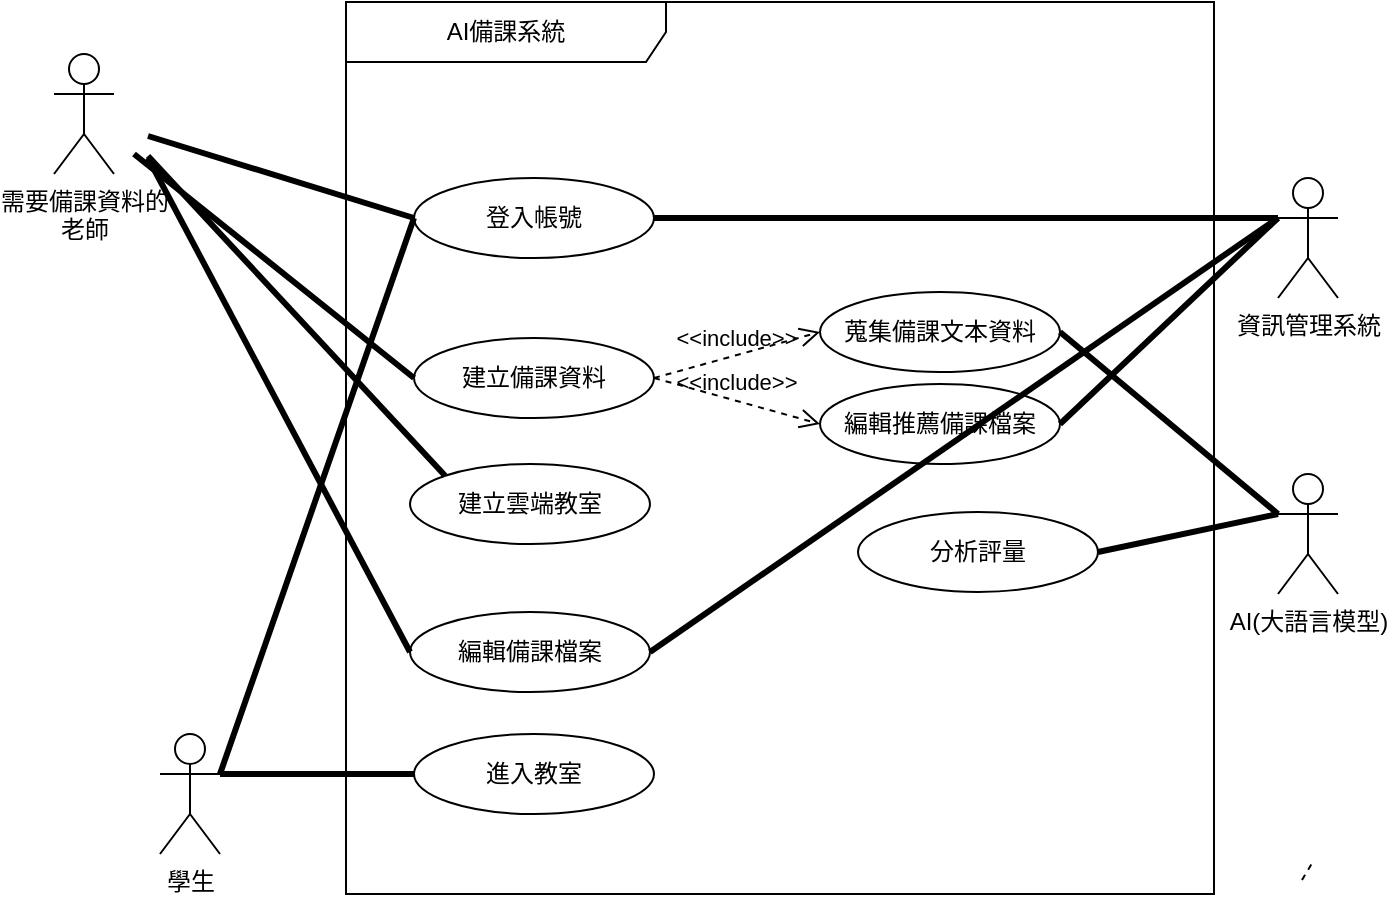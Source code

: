 <mxfile version="25.0.3">
  <diagram name="第 1 页" id="H2TznUmvJiQQ8Nd20iMS">
    <mxGraphModel dx="1034" dy="5127" grid="1" gridSize="10" guides="1" tooltips="1" connect="1" arrows="1" fold="1" page="1" pageScale="1" pageWidth="3300" pageHeight="4681" math="0" shadow="0">
      <root>
        <mxCell id="0" />
        <mxCell id="1" parent="0" />
        <mxCell id="CziYM-y-jJqnJA0qJ0Aq-1" value="需要備課資料的&lt;div&gt;老師&lt;/div&gt;&lt;div&gt;&lt;br&gt;&lt;/div&gt;" style="shape=umlActor;verticalLabelPosition=bottom;verticalAlign=top;html=1;" vertex="1" parent="1">
          <mxGeometry x="30" y="-360" width="30" height="60" as="geometry" />
        </mxCell>
        <mxCell id="CziYM-y-jJqnJA0qJ0Aq-2" value="AI備課系統" style="shape=umlFrame;whiteSpace=wrap;html=1;pointerEvents=0;recursiveResize=0;container=1;collapsible=0;width=160;" vertex="1" parent="1">
          <mxGeometry x="176" y="-386" width="434" height="446" as="geometry" />
        </mxCell>
        <mxCell id="CziYM-y-jJqnJA0qJ0Aq-3" value="登入帳號" style="ellipse;html=1;whiteSpace=wrap;" vertex="1" parent="CziYM-y-jJqnJA0qJ0Aq-2">
          <mxGeometry x="34" y="88" width="120" height="40" as="geometry" />
        </mxCell>
        <mxCell id="CziYM-y-jJqnJA0qJ0Aq-4" value="&lt;div&gt;蒐集備課文本資料&lt;/div&gt;" style="ellipse;html=1;whiteSpace=wrap;" vertex="1" parent="CziYM-y-jJqnJA0qJ0Aq-2">
          <mxGeometry x="237" y="145" width="120" height="40" as="geometry" />
        </mxCell>
        <mxCell id="CziYM-y-jJqnJA0qJ0Aq-12" value="建立雲端教室" style="ellipse;html=1;whiteSpace=wrap;" vertex="1" parent="CziYM-y-jJqnJA0qJ0Aq-2">
          <mxGeometry x="32" y="231" width="120" height="40" as="geometry" />
        </mxCell>
        <mxCell id="CziYM-y-jJqnJA0qJ0Aq-15" value="建立備課資料" style="ellipse;html=1;whiteSpace=wrap;" vertex="1" parent="CziYM-y-jJqnJA0qJ0Aq-2">
          <mxGeometry x="34" y="168" width="120" height="40" as="geometry" />
        </mxCell>
        <mxCell id="CziYM-y-jJqnJA0qJ0Aq-16" value="&amp;lt;&amp;lt;include&amp;gt;&amp;gt;" style="endArrow=open;startArrow=none;endFill=0;startFill=0;endSize=8;html=1;verticalAlign=bottom;dashed=1;labelBackgroundColor=none;rounded=0;exitX=1;exitY=0.5;exitDx=0;exitDy=0;entryX=0;entryY=0.5;entryDx=0;entryDy=0;" edge="1" parent="CziYM-y-jJqnJA0qJ0Aq-2" source="CziYM-y-jJqnJA0qJ0Aq-15" target="CziYM-y-jJqnJA0qJ0Aq-4">
          <mxGeometry width="160" relative="1" as="geometry">
            <mxPoint x="165" y="69.5" as="sourcePoint" />
            <mxPoint x="283" y="69.5" as="targetPoint" />
          </mxGeometry>
        </mxCell>
        <mxCell id="CziYM-y-jJqnJA0qJ0Aq-18" value="編輯推薦備課檔案" style="ellipse;html=1;whiteSpace=wrap;" vertex="1" parent="CziYM-y-jJqnJA0qJ0Aq-2">
          <mxGeometry x="237" y="191" width="120" height="40" as="geometry" />
        </mxCell>
        <mxCell id="CziYM-y-jJqnJA0qJ0Aq-19" value="&amp;lt;&amp;lt;include&amp;gt;&amp;gt;" style="endArrow=open;startArrow=none;endFill=0;startFill=0;endSize=8;html=1;verticalAlign=bottom;dashed=1;labelBackgroundColor=none;rounded=0;exitX=1;exitY=0.5;exitDx=0;exitDy=0;entryX=0;entryY=0.5;entryDx=0;entryDy=0;" edge="1" parent="CziYM-y-jJqnJA0qJ0Aq-2" source="CziYM-y-jJqnJA0qJ0Aq-15" target="CziYM-y-jJqnJA0qJ0Aq-18">
          <mxGeometry width="160" relative="1" as="geometry">
            <mxPoint x="110" y="249" as="sourcePoint" />
            <mxPoint x="143" y="209" as="targetPoint" />
          </mxGeometry>
        </mxCell>
        <mxCell id="CziYM-y-jJqnJA0qJ0Aq-32" value="" style="endArrow=none;startArrow=none;endFill=0;startFill=0;endSize=8;html=1;verticalAlign=bottom;labelBackgroundColor=none;strokeWidth=3;rounded=0;entryX=0;entryY=0;entryDx=0;entryDy=0;" edge="1" parent="CziYM-y-jJqnJA0qJ0Aq-2" target="CziYM-y-jJqnJA0qJ0Aq-12">
          <mxGeometry width="160" relative="1" as="geometry">
            <mxPoint x="-99" y="77" as="sourcePoint" />
            <mxPoint x="63" y="275" as="targetPoint" />
          </mxGeometry>
        </mxCell>
        <mxCell id="CziYM-y-jJqnJA0qJ0Aq-35" value="" style="endArrow=none;startArrow=none;endFill=0;startFill=0;endSize=8;html=1;verticalAlign=bottom;dashed=1;labelBackgroundColor=none;rounded=0;exitX=0.5;exitY=0;exitDx=0;exitDy=0;" edge="1" parent="CziYM-y-jJqnJA0qJ0Aq-2">
          <mxGeometry width="160" relative="1" as="geometry">
            <mxPoint x="478" y="439" as="sourcePoint" />
            <mxPoint x="484" y="429" as="targetPoint" />
            <mxPoint as="offset" />
          </mxGeometry>
        </mxCell>
        <mxCell id="CziYM-y-jJqnJA0qJ0Aq-39" value="編輯備課檔案" style="ellipse;html=1;whiteSpace=wrap;" vertex="1" parent="CziYM-y-jJqnJA0qJ0Aq-2">
          <mxGeometry x="32" y="305" width="120" height="40" as="geometry" />
        </mxCell>
        <mxCell id="CziYM-y-jJqnJA0qJ0Aq-40" value="分析評量" style="ellipse;html=1;whiteSpace=wrap;" vertex="1" parent="CziYM-y-jJqnJA0qJ0Aq-2">
          <mxGeometry x="256" y="255" width="120" height="40" as="geometry" />
        </mxCell>
        <mxCell id="CziYM-y-jJqnJA0qJ0Aq-42" value="進入教室" style="ellipse;html=1;whiteSpace=wrap;" vertex="1" parent="CziYM-y-jJqnJA0qJ0Aq-2">
          <mxGeometry x="34" y="366" width="120" height="40" as="geometry" />
        </mxCell>
        <mxCell id="CziYM-y-jJqnJA0qJ0Aq-50" value="學生" style="shape=umlActor;verticalLabelPosition=bottom;verticalAlign=top;html=1;" vertex="1" parent="CziYM-y-jJqnJA0qJ0Aq-2">
          <mxGeometry x="-93" y="366" width="30" height="60" as="geometry" />
        </mxCell>
        <mxCell id="CziYM-y-jJqnJA0qJ0Aq-72" value="" style="endArrow=none;startArrow=none;endFill=0;startFill=0;endSize=8;html=1;verticalAlign=bottom;labelBackgroundColor=none;strokeWidth=3;rounded=0;exitX=1;exitY=0.333;exitDx=0;exitDy=0;exitPerimeter=0;entryX=0;entryY=0.5;entryDx=0;entryDy=0;" edge="1" parent="CziYM-y-jJqnJA0qJ0Aq-2" source="CziYM-y-jJqnJA0qJ0Aq-50" target="CziYM-y-jJqnJA0qJ0Aq-42">
          <mxGeometry width="160" relative="1" as="geometry">
            <mxPoint x="-121" y="760" as="sourcePoint" />
            <mxPoint x="39" y="760" as="targetPoint" />
          </mxGeometry>
        </mxCell>
        <mxCell id="CziYM-y-jJqnJA0qJ0Aq-74" value="" style="endArrow=none;startArrow=none;endFill=0;startFill=0;endSize=8;html=1;verticalAlign=bottom;labelBackgroundColor=none;strokeWidth=3;rounded=0;exitX=1;exitY=0.333;exitDx=0;exitDy=0;exitPerimeter=0;entryX=0;entryY=0.5;entryDx=0;entryDy=0;" edge="1" parent="CziYM-y-jJqnJA0qJ0Aq-2" source="CziYM-y-jJqnJA0qJ0Aq-50" target="CziYM-y-jJqnJA0qJ0Aq-3">
          <mxGeometry width="160" relative="1" as="geometry">
            <mxPoint x="-64" y="670" as="sourcePoint" />
            <mxPoint x="33" y="670" as="targetPoint" />
          </mxGeometry>
        </mxCell>
        <mxCell id="CziYM-y-jJqnJA0qJ0Aq-49" value="" style="endArrow=none;startArrow=none;endFill=0;startFill=0;endSize=8;html=1;verticalAlign=bottom;labelBackgroundColor=none;strokeWidth=3;rounded=0;entryX=0;entryY=0.5;entryDx=0;entryDy=0;" edge="1" parent="1" target="CziYM-y-jJqnJA0qJ0Aq-15">
          <mxGeometry width="160" relative="1" as="geometry">
            <mxPoint x="70" y="-310" as="sourcePoint" />
            <mxPoint x="230" y="-310" as="targetPoint" />
          </mxGeometry>
        </mxCell>
        <mxCell id="CziYM-y-jJqnJA0qJ0Aq-52" value="" style="endArrow=none;startArrow=none;endFill=0;startFill=0;endSize=8;html=1;verticalAlign=bottom;labelBackgroundColor=none;strokeWidth=3;rounded=0;entryX=0;entryY=0.5;entryDx=0;entryDy=0;" edge="1" parent="1" target="CziYM-y-jJqnJA0qJ0Aq-3">
          <mxGeometry width="160" relative="1" as="geometry">
            <mxPoint x="77" y="-319" as="sourcePoint" />
            <mxPoint x="242" y="-145" as="targetPoint" />
          </mxGeometry>
        </mxCell>
        <mxCell id="CziYM-y-jJqnJA0qJ0Aq-60" value="" style="endArrow=none;startArrow=none;endFill=0;startFill=0;endSize=8;html=1;verticalAlign=bottom;labelBackgroundColor=none;strokeWidth=3;rounded=0;entryX=0;entryY=0.5;entryDx=0;entryDy=0;" edge="1" parent="1" target="CziYM-y-jJqnJA0qJ0Aq-39">
          <mxGeometry width="160" relative="1" as="geometry">
            <mxPoint x="77" y="-308" as="sourcePoint" />
            <mxPoint x="223.04" y="104" as="targetPoint" />
          </mxGeometry>
        </mxCell>
        <mxCell id="CziYM-y-jJqnJA0qJ0Aq-67" value="AI(大語言模型)" style="shape=umlActor;verticalLabelPosition=bottom;verticalAlign=top;html=1;" vertex="1" parent="1">
          <mxGeometry x="642" y="-150" width="30" height="60" as="geometry" />
        </mxCell>
        <mxCell id="CziYM-y-jJqnJA0qJ0Aq-70" value="" style="endArrow=none;startArrow=none;endFill=0;startFill=0;endSize=8;html=1;verticalAlign=bottom;labelBackgroundColor=none;strokeWidth=3;rounded=0;exitX=1;exitY=0.5;exitDx=0;exitDy=0;entryX=0;entryY=0.333;entryDx=0;entryDy=0;entryPerimeter=0;" edge="1" parent="1" source="CziYM-y-jJqnJA0qJ0Aq-40" target="CziYM-y-jJqnJA0qJ0Aq-67">
          <mxGeometry width="160" relative="1" as="geometry">
            <mxPoint x="716" y="-179" as="sourcePoint" />
            <mxPoint x="816" y="-74" as="targetPoint" />
          </mxGeometry>
        </mxCell>
        <mxCell id="CziYM-y-jJqnJA0qJ0Aq-71" value="資訊管理系統" style="shape=umlActor;verticalLabelPosition=bottom;verticalAlign=top;html=1;" vertex="1" parent="1">
          <mxGeometry x="642" y="-298" width="30" height="60" as="geometry" />
        </mxCell>
        <mxCell id="CziYM-y-jJqnJA0qJ0Aq-77" value="" style="endArrow=none;startArrow=none;endFill=0;startFill=0;endSize=8;html=1;verticalAlign=bottom;labelBackgroundColor=none;strokeWidth=3;rounded=0;entryX=0;entryY=0.333;entryDx=0;entryDy=0;entryPerimeter=0;exitX=1;exitY=0.5;exitDx=0;exitDy=0;" edge="1" parent="1" source="CziYM-y-jJqnJA0qJ0Aq-3" target="CziYM-y-jJqnJA0qJ0Aq-71">
          <mxGeometry width="160" relative="1" as="geometry">
            <mxPoint x="352" y="-304" as="sourcePoint" />
            <mxPoint x="869" y="-268" as="targetPoint" />
          </mxGeometry>
        </mxCell>
        <mxCell id="CziYM-y-jJqnJA0qJ0Aq-78" value="" style="endArrow=none;startArrow=none;endFill=0;startFill=0;endSize=8;html=1;verticalAlign=bottom;labelBackgroundColor=none;strokeWidth=3;rounded=0;entryX=0;entryY=0.333;entryDx=0;entryDy=0;entryPerimeter=0;exitX=1;exitY=0.5;exitDx=0;exitDy=0;" edge="1" parent="1" source="CziYM-y-jJqnJA0qJ0Aq-18" target="CziYM-y-jJqnJA0qJ0Aq-71">
          <mxGeometry width="160" relative="1" as="geometry">
            <mxPoint x="544" y="-186" as="sourcePoint" />
            <mxPoint x="847" y="-309" as="targetPoint" />
          </mxGeometry>
        </mxCell>
        <mxCell id="CziYM-y-jJqnJA0qJ0Aq-81" value="" style="endArrow=none;startArrow=none;endFill=0;startFill=0;endSize=8;html=1;verticalAlign=bottom;labelBackgroundColor=none;strokeWidth=3;rounded=0;entryX=0;entryY=0.333;entryDx=0;entryDy=0;entryPerimeter=0;exitX=1;exitY=0.5;exitDx=0;exitDy=0;" edge="1" parent="1" source="CziYM-y-jJqnJA0qJ0Aq-39" target="CziYM-y-jJqnJA0qJ0Aq-71">
          <mxGeometry width="160" relative="1" as="geometry">
            <mxPoint x="566" y="-101" as="sourcePoint" />
            <mxPoint x="869" y="-287" as="targetPoint" />
          </mxGeometry>
        </mxCell>
        <mxCell id="CziYM-y-jJqnJA0qJ0Aq-83" value="" style="endArrow=none;startArrow=none;endFill=0;startFill=0;endSize=8;html=1;verticalAlign=bottom;labelBackgroundColor=none;strokeWidth=3;rounded=0;entryX=0;entryY=0.333;entryDx=0;entryDy=0;entryPerimeter=0;exitX=1;exitY=0.5;exitDx=0;exitDy=0;" edge="1" parent="1" source="CziYM-y-jJqnJA0qJ0Aq-4" target="CziYM-y-jJqnJA0qJ0Aq-67">
          <mxGeometry width="160" relative="1" as="geometry">
            <mxPoint x="338" y="10" as="sourcePoint" />
            <mxPoint x="934" y="-310" as="targetPoint" />
          </mxGeometry>
        </mxCell>
      </root>
    </mxGraphModel>
  </diagram>
</mxfile>
